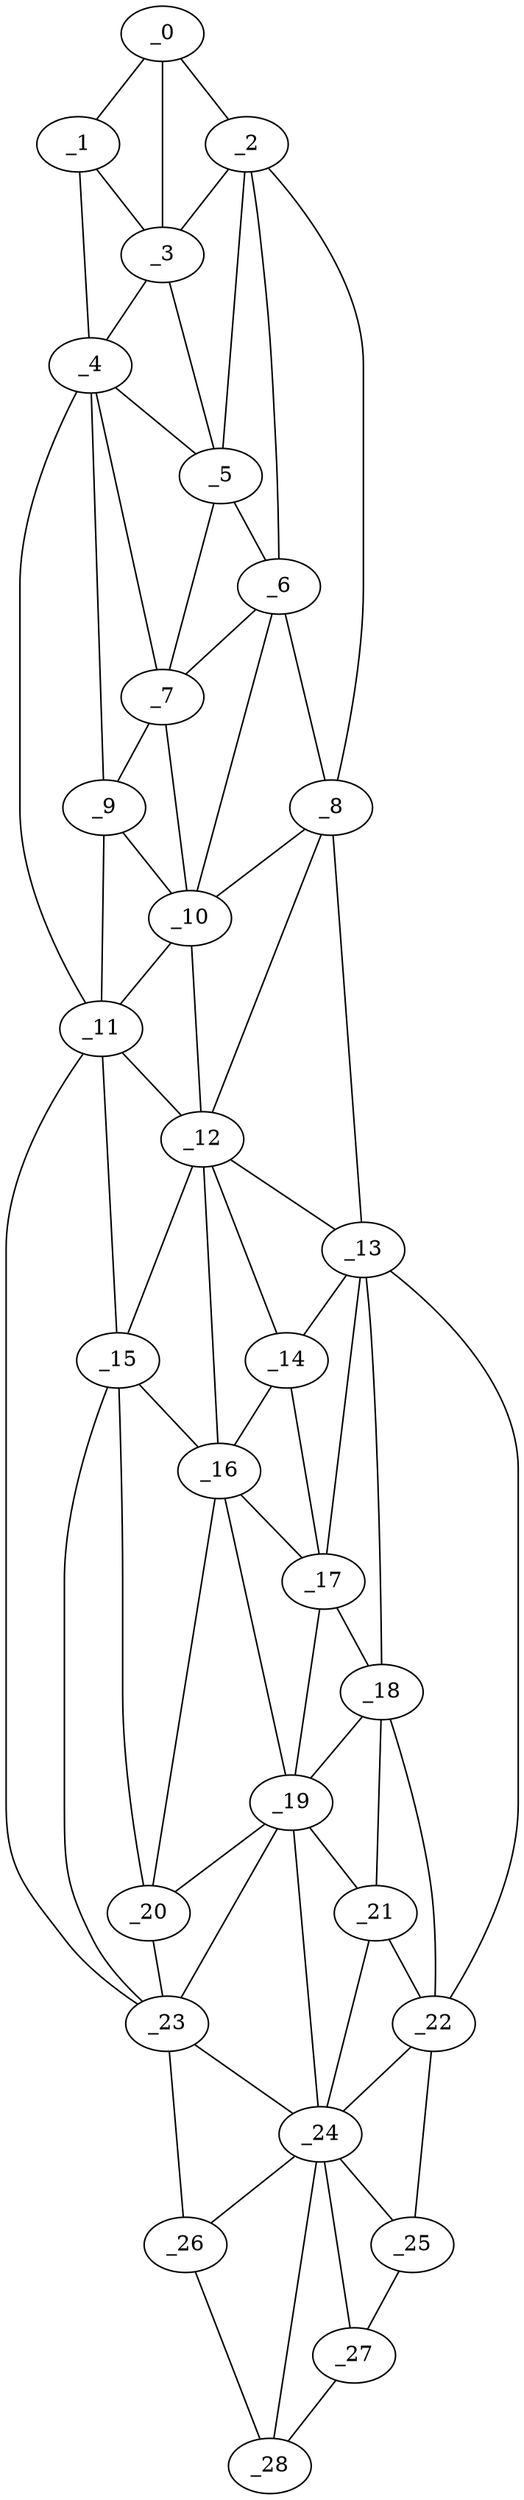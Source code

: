 graph "obj69__200.gxl" {
	_0	 [x=4,
		y=70];
	_1	 [x=6,
		y=55];
	_0 -- _1	 [valence=1];
	_2	 [x=14,
		y=73];
	_0 -- _2	 [valence=1];
	_3	 [x=15,
		y=65];
	_0 -- _3	 [valence=2];
	_1 -- _3	 [valence=2];
	_4	 [x=17,
		y=42];
	_1 -- _4	 [valence=1];
	_2 -- _3	 [valence=2];
	_5	 [x=27,
		y=61];
	_2 -- _5	 [valence=1];
	_6	 [x=35,
		y=66];
	_2 -- _6	 [valence=1];
	_8	 [x=38,
		y=77];
	_2 -- _8	 [valence=1];
	_3 -- _4	 [valence=1];
	_3 -- _5	 [valence=2];
	_4 -- _5	 [valence=2];
	_7	 [x=36,
		y=59];
	_4 -- _7	 [valence=1];
	_9	 [x=45,
		y=46];
	_4 -- _9	 [valence=1];
	_11	 [x=65,
		y=45];
	_4 -- _11	 [valence=1];
	_5 -- _6	 [valence=2];
	_5 -- _7	 [valence=2];
	_6 -- _7	 [valence=1];
	_6 -- _8	 [valence=2];
	_10	 [x=57,
		y=54];
	_6 -- _10	 [valence=1];
	_7 -- _9	 [valence=1];
	_7 -- _10	 [valence=2];
	_8 -- _10	 [valence=2];
	_12	 [x=71,
		y=63];
	_8 -- _12	 [valence=2];
	_13	 [x=78,
		y=82];
	_8 -- _13	 [valence=1];
	_9 -- _10	 [valence=2];
	_9 -- _11	 [valence=2];
	_10 -- _11	 [valence=1];
	_10 -- _12	 [valence=2];
	_11 -- _12	 [valence=2];
	_15	 [x=83,
		y=52];
	_11 -- _15	 [valence=2];
	_23	 [x=107,
		y=58];
	_11 -- _23	 [valence=1];
	_12 -- _13	 [valence=2];
	_14	 [x=79,
		y=75];
	_12 -- _14	 [valence=1];
	_12 -- _15	 [valence=2];
	_16	 [x=87,
		y=59];
	_12 -- _16	 [valence=2];
	_13 -- _14	 [valence=2];
	_17	 [x=90,
		y=71];
	_13 -- _17	 [valence=1];
	_18	 [x=94,
		y=73];
	_13 -- _18	 [valence=2];
	_22	 [x=102,
		y=85];
	_13 -- _22	 [valence=1];
	_14 -- _16	 [valence=1];
	_14 -- _17	 [valence=2];
	_15 -- _16	 [valence=1];
	_20	 [x=100,
		y=58];
	_15 -- _20	 [valence=1];
	_15 -- _23	 [valence=1];
	_16 -- _17	 [valence=2];
	_19	 [x=99,
		y=68];
	_16 -- _19	 [valence=2];
	_16 -- _20	 [valence=2];
	_17 -- _18	 [valence=1];
	_17 -- _19	 [valence=1];
	_18 -- _19	 [valence=2];
	_21	 [x=101,
		y=78];
	_18 -- _21	 [valence=1];
	_18 -- _22	 [valence=1];
	_19 -- _20	 [valence=1];
	_19 -- _21	 [valence=2];
	_19 -- _23	 [valence=1];
	_24	 [x=110,
		y=76];
	_19 -- _24	 [valence=2];
	_20 -- _23	 [valence=2];
	_21 -- _22	 [valence=2];
	_21 -- _24	 [valence=1];
	_22 -- _24	 [valence=1];
	_25	 [x=118,
		y=85];
	_22 -- _25	 [valence=1];
	_23 -- _24	 [valence=1];
	_26	 [x=125,
		y=65];
	_23 -- _26	 [valence=1];
	_24 -- _25	 [valence=1];
	_24 -- _26	 [valence=2];
	_27	 [x=125,
		y=79];
	_24 -- _27	 [valence=2];
	_28	 [x=126,
		y=73];
	_24 -- _28	 [valence=2];
	_25 -- _27	 [valence=1];
	_26 -- _28	 [valence=1];
	_27 -- _28	 [valence=1];
}
